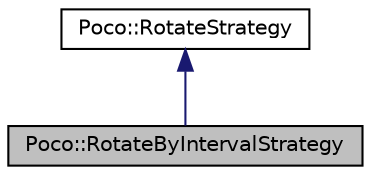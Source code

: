 digraph "Poco::RotateByIntervalStrategy"
{
 // LATEX_PDF_SIZE
  edge [fontname="Helvetica",fontsize="10",labelfontname="Helvetica",labelfontsize="10"];
  node [fontname="Helvetica",fontsize="10",shape=record];
  Node1 [label="Poco::RotateByIntervalStrategy",height=0.2,width=0.4,color="black", fillcolor="grey75", style="filled", fontcolor="black",tooltip=" "];
  Node2 -> Node1 [dir="back",color="midnightblue",fontsize="10",style="solid",fontname="Helvetica"];
  Node2 [label="Poco::RotateStrategy",height=0.2,width=0.4,color="black", fillcolor="white", style="filled",URL="$classPoco_1_1RotateStrategy.html",tooltip=" "];
}
